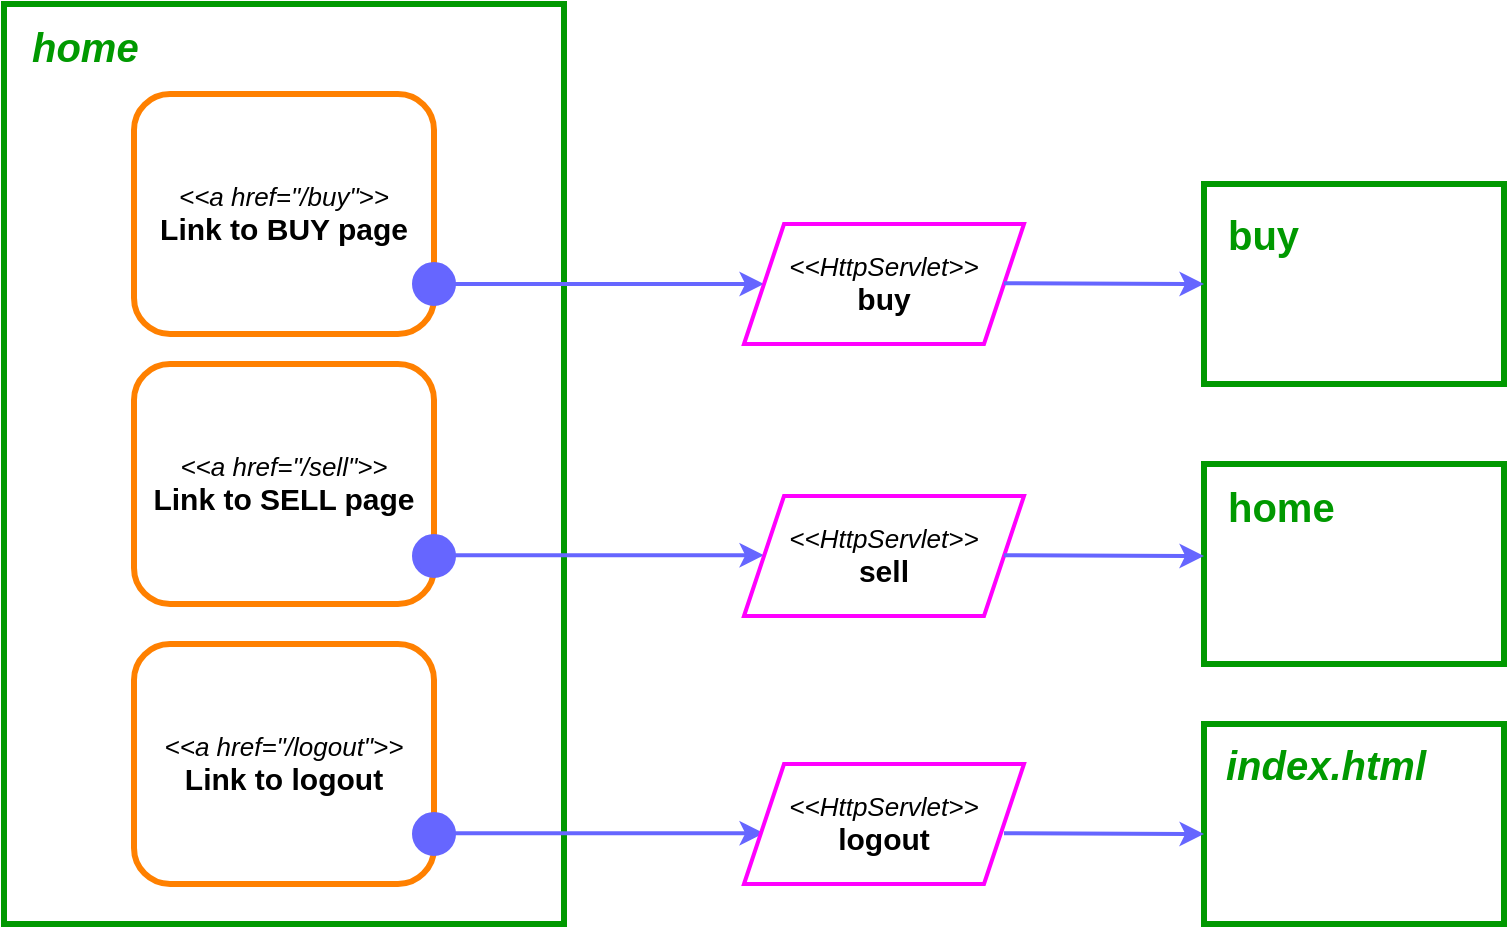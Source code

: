 <mxfile version="21.2.3" type="device">
  <diagram name="Page-1" id="SFD5FbLWe2inRmjffrm_">
    <mxGraphModel dx="1434" dy="699" grid="1" gridSize="10" guides="1" tooltips="1" connect="1" arrows="1" fold="1" page="1" pageScale="1" pageWidth="850" pageHeight="1100" math="0" shadow="0">
      <root>
        <mxCell id="0" />
        <mxCell id="1" parent="0" />
        <mxCell id="dXeJd9fdskiibIoUs9Um-17" value="" style="group;dashed=1;strokeColor=none;" parent="1" vertex="1" connectable="0">
          <mxGeometry x="100" y="340" width="280" height="460" as="geometry" />
        </mxCell>
        <mxCell id="dXeJd9fdskiibIoUs9Um-1" value="" style="whiteSpace=wrap;html=1;strokeWidth=3;strokeColor=#009900;" parent="dXeJd9fdskiibIoUs9Um-17" vertex="1">
          <mxGeometry width="280" height="460.0" as="geometry" />
        </mxCell>
        <mxCell id="dXeJd9fdskiibIoUs9Um-2" value="&lt;font size=&quot;1&quot; color=&quot;#009900&quot; style=&quot;&quot;&gt;&lt;b style=&quot;font-size: 20px;&quot;&gt;&lt;i&gt;home&lt;/i&gt;&lt;/b&gt;&lt;/font&gt;" style="text;html=1;strokeColor=none;fillColor=none;align=left;verticalAlign=middle;whiteSpace=wrap;rounded=0;" parent="dXeJd9fdskiibIoUs9Um-17" vertex="1">
          <mxGeometry x="12" y="10.002" width="125" height="22.623" as="geometry" />
        </mxCell>
        <mxCell id="dXeJd9fdskiibIoUs9Um-3" value="&lt;font style=&quot;&quot;&gt;&lt;i style=&quot;font-size: 13px;&quot;&gt;&amp;lt;&amp;lt;a href=&quot;/buy&quot;&amp;gt;&amp;gt;&lt;/i&gt;&lt;br&gt;&lt;font style=&quot;font-size: 15px;&quot;&gt;&lt;b&gt;Link to BUY page&lt;/b&gt;&lt;/font&gt;&lt;/font&gt;" style="rounded=1;whiteSpace=wrap;html=1;strokeWidth=3;strokeColor=#FF8000;" parent="1" vertex="1">
          <mxGeometry x="165" y="385" width="150" height="120" as="geometry" />
        </mxCell>
        <mxCell id="dXeJd9fdskiibIoUs9Um-4" value="&lt;font style=&quot;&quot;&gt;&lt;i style=&quot;font-size: 13px;&quot;&gt;&amp;lt;&amp;lt;a href=&quot;/sell&quot;&amp;gt;&amp;gt;&lt;/i&gt;&lt;br&gt;&lt;font style=&quot;font-size: 15px;&quot;&gt;&lt;b&gt;Link to SELL page&lt;/b&gt;&lt;/font&gt;&lt;/font&gt;" style="rounded=1;whiteSpace=wrap;html=1;strokeWidth=3;strokeColor=#FF8000;" parent="1" vertex="1">
          <mxGeometry x="165" y="520" width="150" height="120" as="geometry" />
        </mxCell>
        <mxCell id="dXeJd9fdskiibIoUs9Um-5" value="&lt;font style=&quot;&quot;&gt;&lt;i style=&quot;font-size: 13px;&quot;&gt;&amp;lt;&amp;lt;a href=&quot;/logout&quot;&amp;gt;&amp;gt;&lt;/i&gt;&lt;br&gt;&lt;font style=&quot;font-size: 15px;&quot;&gt;&lt;b&gt;Link to logout&lt;/b&gt;&lt;/font&gt;&lt;/font&gt;" style="rounded=1;whiteSpace=wrap;html=1;strokeWidth=3;strokeColor=#FF8000;" parent="1" vertex="1">
          <mxGeometry x="165" y="660" width="150" height="120" as="geometry" />
        </mxCell>
        <mxCell id="dXeJd9fdskiibIoUs9Um-7" value="" style="ellipse;whiteSpace=wrap;html=1;aspect=fixed;strokeWidth=2;fillColor=#6666FF;strokeColor=#6666FF;" parent="1" vertex="1">
          <mxGeometry x="305" y="606" width="20" height="20" as="geometry" />
        </mxCell>
        <mxCell id="dXeJd9fdskiibIoUs9Um-8" value="" style="ellipse;whiteSpace=wrap;html=1;aspect=fixed;strokeWidth=2;fillColor=#6666FF;strokeColor=#6666FF;" parent="1" vertex="1">
          <mxGeometry x="305" y="745" width="20" height="20" as="geometry" />
        </mxCell>
        <mxCell id="dXeJd9fdskiibIoUs9Um-10" value="" style="endArrow=none;html=1;rounded=0;exitX=1;exitY=0.5;exitDx=0;exitDy=0;strokeColor=#6666FF;strokeWidth=2;startArrow=classic;startFill=1;entryX=1;entryY=0.5;entryDx=0;entryDy=0;" parent="1" edge="1">
          <mxGeometry width="50" height="50" relative="1" as="geometry">
            <mxPoint x="480" y="615.66" as="sourcePoint" />
            <mxPoint x="325" y="615.66" as="targetPoint" />
          </mxGeometry>
        </mxCell>
        <mxCell id="dXeJd9fdskiibIoUs9Um-11" value="" style="endArrow=none;html=1;rounded=0;exitX=1;exitY=0.5;exitDx=0;exitDy=0;strokeColor=#6666FF;strokeWidth=2;startArrow=classic;startFill=1;entryX=1;entryY=0.5;entryDx=0;entryDy=0;" parent="1" edge="1">
          <mxGeometry width="50" height="50" relative="1" as="geometry">
            <mxPoint x="480" y="754.66" as="sourcePoint" />
            <mxPoint x="325" y="754.66" as="targetPoint" />
          </mxGeometry>
        </mxCell>
        <mxCell id="dXeJd9fdskiibIoUs9Um-13" value="&lt;font style=&quot;&quot;&gt;&lt;i style=&quot;font-size: 13px;&quot;&gt;&amp;lt;&amp;lt;HttpServlet&amp;gt;&amp;gt;&lt;/i&gt;&lt;br&gt;&lt;span style=&quot;font-size: 15px;&quot;&gt;&lt;b&gt;sell&lt;/b&gt;&lt;/span&gt;&lt;br&gt;&lt;/font&gt;" style="shape=parallelogram;perimeter=parallelogramPerimeter;whiteSpace=wrap;html=1;fixedSize=1;strokeColor=#FF00FF;strokeWidth=2;" parent="1" vertex="1">
          <mxGeometry x="470" y="586" width="140" height="60" as="geometry" />
        </mxCell>
        <mxCell id="dXeJd9fdskiibIoUs9Um-14" value="&lt;font style=&quot;&quot;&gt;&lt;i style=&quot;font-size: 13px;&quot;&gt;&amp;lt;&amp;lt;HttpServlet&amp;gt;&amp;gt;&lt;/i&gt;&lt;br&gt;&lt;span style=&quot;font-size: 15px;&quot;&gt;&lt;b&gt;logout&lt;/b&gt;&lt;/span&gt;&lt;br&gt;&lt;/font&gt;" style="shape=parallelogram;perimeter=parallelogramPerimeter;whiteSpace=wrap;html=1;fixedSize=1;strokeColor=#FF00FF;strokeWidth=2;" parent="1" vertex="1">
          <mxGeometry x="470" y="720" width="140" height="60" as="geometry" />
        </mxCell>
        <mxCell id="dXeJd9fdskiibIoUs9Um-23" value="" style="group" parent="1" vertex="1" connectable="0">
          <mxGeometry x="700" y="570" width="150" height="100" as="geometry" />
        </mxCell>
        <mxCell id="dXeJd9fdskiibIoUs9Um-24" value="" style="whiteSpace=wrap;html=1;strokeWidth=3;strokeColor=#009900;" parent="dXeJd9fdskiibIoUs9Um-23" vertex="1">
          <mxGeometry width="150" height="100" as="geometry" />
        </mxCell>
        <mxCell id="FyGiG4cSLI1vQrXFt7Kd-23" value="&lt;font size=&quot;1&quot; color=&quot;#009900&quot; style=&quot;&quot;&gt;&lt;b style=&quot;font-size: 20px;&quot;&gt;home&lt;/b&gt;&lt;/font&gt;" style="text;html=1;strokeColor=none;fillColor=none;align=left;verticalAlign=middle;whiteSpace=wrap;rounded=0;" parent="dXeJd9fdskiibIoUs9Um-23" vertex="1">
          <mxGeometry x="10" y="6" width="60" height="30" as="geometry" />
        </mxCell>
        <mxCell id="dXeJd9fdskiibIoUs9Um-26" value="" style="group" parent="1" vertex="1" connectable="0">
          <mxGeometry x="700" y="700" width="150" height="100" as="geometry" />
        </mxCell>
        <mxCell id="dXeJd9fdskiibIoUs9Um-27" value="" style="whiteSpace=wrap;html=1;strokeWidth=3;strokeColor=#009900;" parent="dXeJd9fdskiibIoUs9Um-26" vertex="1">
          <mxGeometry width="150" height="100" as="geometry" />
        </mxCell>
        <mxCell id="dXeJd9fdskiibIoUs9Um-29" value="" style="endArrow=none;html=1;rounded=0;strokeColor=#6666FF;strokeWidth=2;startArrow=classic;startFill=1;entryX=1;entryY=0.5;entryDx=0;entryDy=0;" parent="1" edge="1">
          <mxGeometry width="50" height="50" relative="1" as="geometry">
            <mxPoint x="700" y="616" as="sourcePoint" />
            <mxPoint x="600" y="615.66" as="targetPoint" />
          </mxGeometry>
        </mxCell>
        <mxCell id="dXeJd9fdskiibIoUs9Um-30" value="" style="endArrow=none;html=1;rounded=0;strokeColor=#6666FF;strokeWidth=2;startArrow=classic;startFill=1;entryX=1;entryY=0.5;entryDx=0;entryDy=0;" parent="1" edge="1">
          <mxGeometry width="50" height="50" relative="1" as="geometry">
            <mxPoint x="700" y="755" as="sourcePoint" />
            <mxPoint x="600" y="754.66" as="targetPoint" />
          </mxGeometry>
        </mxCell>
        <mxCell id="FyGiG4cSLI1vQrXFt7Kd-8" value="" style="ellipse;whiteSpace=wrap;html=1;aspect=fixed;strokeWidth=2;fillColor=#6666FF;strokeColor=#6666FF;" parent="1" vertex="1">
          <mxGeometry x="305" y="470" width="20" height="20" as="geometry" />
        </mxCell>
        <mxCell id="FyGiG4cSLI1vQrXFt7Kd-9" value="" style="endArrow=none;html=1;rounded=0;exitX=1;exitY=0.5;exitDx=0;exitDy=0;strokeColor=#6666FF;strokeWidth=2;startArrow=classic;startFill=1;entryX=1;entryY=0.5;entryDx=0;entryDy=0;" parent="1" target="FyGiG4cSLI1vQrXFt7Kd-8" edge="1">
          <mxGeometry width="50" height="50" relative="1" as="geometry">
            <mxPoint x="480" y="480" as="sourcePoint" />
            <mxPoint x="370" y="600" as="targetPoint" />
          </mxGeometry>
        </mxCell>
        <mxCell id="FyGiG4cSLI1vQrXFt7Kd-10" value="&lt;font style=&quot;&quot;&gt;&lt;i style=&quot;font-size: 13px;&quot;&gt;&amp;lt;&amp;lt;HttpServlet&amp;gt;&amp;gt;&lt;/i&gt;&lt;br&gt;&lt;font style=&quot;font-size: 15px;&quot;&gt;&lt;b&gt;buy&lt;/b&gt;&lt;/font&gt;&lt;/font&gt;" style="shape=parallelogram;perimeter=parallelogramPerimeter;whiteSpace=wrap;html=1;fixedSize=1;strokeColor=#FF00FF;strokeWidth=2;" parent="1" vertex="1">
          <mxGeometry x="470" y="450" width="140" height="60" as="geometry" />
        </mxCell>
        <mxCell id="FyGiG4cSLI1vQrXFt7Kd-11" value="" style="group" parent="1" vertex="1" connectable="0">
          <mxGeometry x="700" y="430" width="150" height="100" as="geometry" />
        </mxCell>
        <mxCell id="FyGiG4cSLI1vQrXFt7Kd-12" value="" style="whiteSpace=wrap;html=1;strokeWidth=3;strokeColor=#009900;" parent="FyGiG4cSLI1vQrXFt7Kd-11" vertex="1">
          <mxGeometry width="150" height="100" as="geometry" />
        </mxCell>
        <mxCell id="FyGiG4cSLI1vQrXFt7Kd-22" value="&lt;font size=&quot;1&quot; color=&quot;#009900&quot; style=&quot;&quot;&gt;&lt;b style=&quot;font-size: 20px;&quot;&gt;buy&lt;/b&gt;&lt;/font&gt;" style="text;html=1;strokeColor=none;fillColor=none;align=left;verticalAlign=middle;whiteSpace=wrap;rounded=0;" parent="FyGiG4cSLI1vQrXFt7Kd-11" vertex="1">
          <mxGeometry x="10" y="10" width="60" height="30" as="geometry" />
        </mxCell>
        <mxCell id="FyGiG4cSLI1vQrXFt7Kd-14" value="" style="endArrow=none;html=1;rounded=0;strokeColor=#6666FF;strokeWidth=2;startArrow=classic;startFill=1;entryX=1;entryY=0.5;entryDx=0;entryDy=0;" parent="1" edge="1">
          <mxGeometry width="50" height="50" relative="1" as="geometry">
            <mxPoint x="700" y="480" as="sourcePoint" />
            <mxPoint x="600" y="479.66" as="targetPoint" />
          </mxGeometry>
        </mxCell>
        <mxCell id="dXeJd9fdskiibIoUs9Um-28" value="&lt;font size=&quot;1&quot; color=&quot;#009900&quot; style=&quot;&quot;&gt;&lt;b style=&quot;font-size: 20px;&quot;&gt;&lt;i&gt;index.html&lt;/i&gt;&lt;/b&gt;&lt;/font&gt;" style="text;html=1;strokeColor=none;fillColor=none;align=left;verticalAlign=middle;whiteSpace=wrap;rounded=0;" parent="1" vertex="1">
          <mxGeometry x="709" y="705" width="60" height="30" as="geometry" />
        </mxCell>
      </root>
    </mxGraphModel>
  </diagram>
</mxfile>
